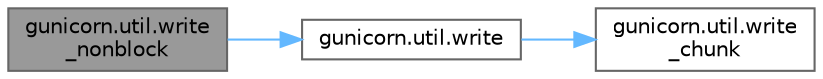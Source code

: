 digraph "gunicorn.util.write_nonblock"
{
 // LATEX_PDF_SIZE
  bgcolor="transparent";
  edge [fontname=Helvetica,fontsize=10,labelfontname=Helvetica,labelfontsize=10];
  node [fontname=Helvetica,fontsize=10,shape=box,height=0.2,width=0.4];
  rankdir="LR";
  Node1 [id="Node000001",label="gunicorn.util.write\l_nonblock",height=0.2,width=0.4,color="gray40", fillcolor="grey60", style="filled", fontcolor="black",tooltip=" "];
  Node1 -> Node2 [id="edge1_Node000001_Node000002",color="steelblue1",style="solid",tooltip=" "];
  Node2 [id="Node000002",label="gunicorn.util.write",height=0.2,width=0.4,color="grey40", fillcolor="white", style="filled",URL="$namespacegunicorn_1_1util.html#a78a9fdb17c676f244ca9a3968e46203a",tooltip=" "];
  Node2 -> Node3 [id="edge2_Node000002_Node000003",color="steelblue1",style="solid",tooltip=" "];
  Node3 [id="Node000003",label="gunicorn.util.write\l_chunk",height=0.2,width=0.4,color="grey40", fillcolor="white", style="filled",URL="$namespacegunicorn_1_1util.html#a91f13a1902e5af527ece9e106098e8a3",tooltip=" "];
}
